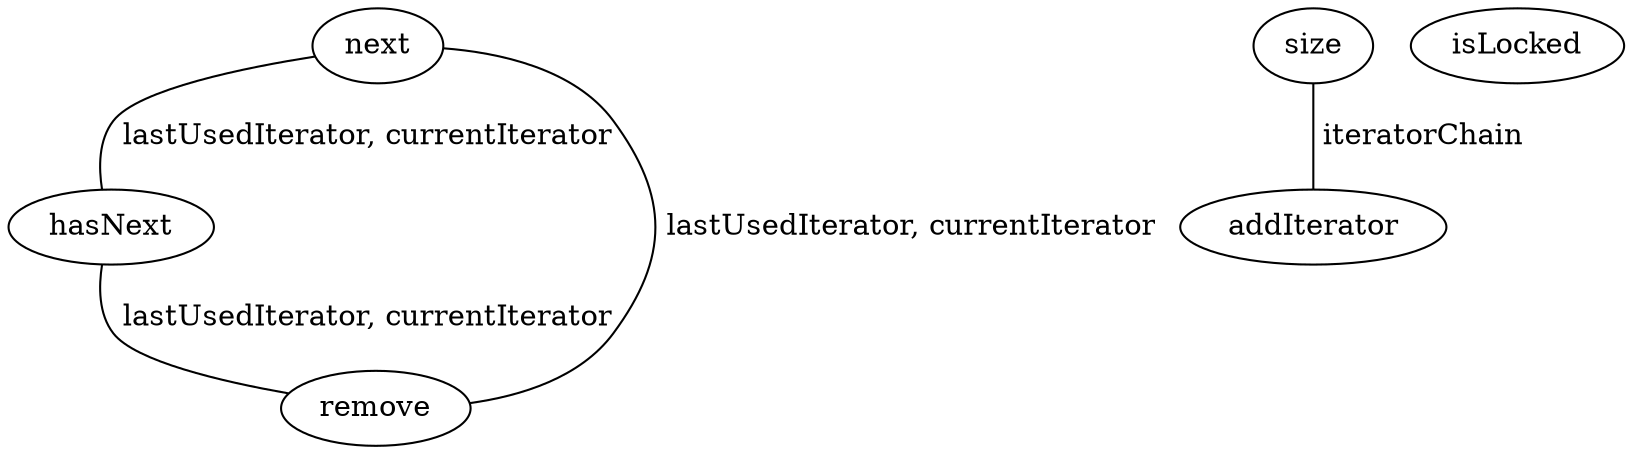 digraph G {
next;
size;
addIterator;
isLocked;
hasNext;
remove;
next -> hasNext [label=" lastUsedIterator, currentIterator", dir=none];
next -> remove [label=" lastUsedIterator, currentIterator", dir=none];
size -> addIterator [label=" iteratorChain", dir=none];
hasNext -> remove [label=" lastUsedIterator, currentIterator", dir=none];
}